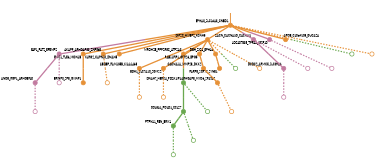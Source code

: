 strict digraph  {
graph[splines=false]; nodesep=0.7; rankdir=TB; ranksep=0.6; forcelabels=true; dpi=600; size=2.5;
0 [color="#e69138ff", fillcolor="#e69138ff", fixedsize=true, fontname=Lato, fontsize="12pt", height="0.25", label="", penwidth=3, shape=circle, style=filled, xlabel=EPHA3_SLC16A3_CNBD1];
1 [color="#c27ba0ff", fillcolor="#c27ba0ff", fixedsize=true, fontname=Lato, fontsize="12pt", height="0.25", label="", penwidth=3, shape=circle, style=filled, xlabel=E4F1_FAT2_EFEMP2];
3 [color="#e69138ff", fillcolor="#e69138ff", fixedsize=true, fontname=Lato, fontsize="12pt", height="0.25", label="", penwidth=3, shape=circle, style=filled, xlabel=EMC1_TLE6_MON1B];
8 [color="#e69138ff", fillcolor="#e69138ff", fixedsize=true, fontname=Lato, fontsize="12pt", height="0.25", label="", penwidth=3, shape=circle, style=filled, xlabel=AKAP9_ARHGAP33_ZNF568];
10 [color="#e69138ff", fillcolor="#e69138ff", fixedsize=true, fontname=Lato, fontsize="12pt", height="0.25", label="", penwidth=3, shape=circle, style=filled, xlabel=KLRG2_CAPN10_DNAH5];
13 [color="#e69138ff", fillcolor="#e69138ff", fixedsize=true, fontname=Lato, fontsize="12pt", height="0.25", label="", penwidth=3, shape=circle, style=filled, xlabel=DIP2C_HIVEP2_KCNH5];
14 [color="#c27ba0ff", fillcolor="#c27ba0ff", fixedsize=true, fontname=Lato, fontsize="12pt", height="0.25", label="", penwidth=3, shape=circle, style=filled, xlabel=ZACN_CACNA1G_CACNA1I];
15 [color="#c27ba0ff", fillcolor="#c27ba0ff", fixedsize=true, fontname=Lato, fontsize="12pt", height="0.25", label="", penwidth=3, shape=circle, style=filled, xlabel=LOC407835_TPRA1_IGSF10];
21 [color="#e69138ff", fillcolor="#e69138ff", fixedsize=true, fontname=Lato, fontsize="12pt", height="0.25", label="", penwidth=3, shape=circle, style=filled, xlabel=APOB_C10orf105_GUCA2A];
23 [color="#6aa84fff", fillcolor="#6aa84fff", fixedsize=true, fontname=Lato, fontsize="12pt", height="0.25", label="", penwidth=3, shape=circle, style=solid, xlabel=""];
33 [color="#e69138ff", fillcolor="#e69138ff", fixedsize=true, fontname=Lato, fontsize="12pt", height="0.25", label="", penwidth=3, shape=circle, style=solid, xlabel=""];
7 [color="#c27ba0ff", fillcolor="#c27ba0ff", fixedsize=true, fontname=Lato, fontsize="12pt", height="0.25", label="", penwidth=3, shape=circle, style=filled, xlabel=ANO8_RGP1_ARHGEF40];
28 [color="#c27ba0ff", fillcolor="#c27ba0ff", fixedsize=true, fontname=Lato, fontsize="12pt", height="0.25", label="", penwidth=3, shape=circle, style=solid, xlabel=""];
2 [color="#e69138ff", fillcolor="#e69138ff", fixedsize=true, fontname=Lato, fontsize="12pt", height="0.25", label="", penwidth=3, shape=circle, style=filled, xlabel=BRINP3_SP8_GVINP1];
4 [color="#e69138ff", fillcolor="#e69138ff", fixedsize=true, fontname=Lato, fontsize="12pt", height="0.25", label="", penwidth=3, shape=circle, style=filled, xlabel=ABI3BP_FAM135B_KIAA1468];
34 [color="#e69138ff", fillcolor="#e69138ff", fixedsize=true, fontname=Lato, fontsize="12pt", height="0.25", label="", penwidth=3, shape=circle, style=solid, xlabel=""];
5 [color="#c27ba0ff", fillcolor="#c27ba0ff", fixedsize=true, fontname=Lato, fontsize="12pt", height="0.25", label="", penwidth=3, shape=circle, style=filled, xlabel=DCDC2_ARMC5_SLC39A6];
29 [color="#c27ba0ff", fillcolor="#c27ba0ff", fixedsize=true, fontname=Lato, fontsize="12pt", height="0.25", label="", penwidth=3, shape=circle, style=solid, xlabel=""];
6 [color="#6aa84fff", fillcolor="#6aa84fff", fixedsize=true, fontname=Lato, fontsize="12pt", height="0.25", label="", penwidth=3, shape=circle, style=filled, xlabel=DNAH7_HERC4_PDZK1IP1];
11 [color="#6aa84fff", fillcolor="#6aa84fff", fixedsize=true, fontname=Lato, fontsize="12pt", height="0.25", label="", penwidth=3, shape=circle, style=filled, xlabel=COL5A1_POLD1_CCL27];
24 [color="#6aa84fff", fillcolor="#6aa84fff", fixedsize=true, fontname=Lato, fontsize="12pt", height="0.25", label="", penwidth=3, shape=circle, style=solid, xlabel=""];
30 [color="#c27ba0ff", fillcolor="#c27ba0ff", fixedsize=true, fontname=Lato, fontsize="12pt", height="0.25", label="", penwidth=3, shape=circle, style=solid, xlabel=""];
35 [color="#e69138ff", fillcolor="#e69138ff", fixedsize=true, fontname=Lato, fontsize="12pt", height="0.25", label="", penwidth=3, shape=circle, style=solid, xlabel=""];
9 [color="#e69138ff", fillcolor="#e69138ff", fixedsize=true, fontname=Lato, fontsize="12pt", height="0.25", label="", penwidth=3, shape=circle, style=filled, xlabel=BDH1_SLC7A10_SGMS2];
36 [color="#e69138ff", fillcolor="#e69138ff", fixedsize=true, fontname=Lato, fontsize="12pt", height="0.25", label="", penwidth=3, shape=circle, style=solid, xlabel=""];
17 [color="#6aa84fff", fillcolor="#6aa84fff", fixedsize=true, fontname=Lato, fontsize="12pt", height="0.25", label="", penwidth=3, shape=circle, style=filled, xlabel=PTPN11_REN_BRIX1];
25 [color="#6aa84fff", fillcolor="#6aa84fff", fixedsize=true, fontname=Lato, fontsize="12pt", height="0.25", label="", penwidth=3, shape=circle, style=solid, xlabel=""];
12 [color="#e69138ff", fillcolor="#e69138ff", fixedsize=true, fontname=Lato, fontsize="12pt", height="0.25", label="", penwidth=3, shape=circle, style=filled, xlabel=MROH2B_PPP2R5C_ATP2A3];
16 [color="#e69138ff", fillcolor="#e69138ff", fixedsize=true, fontname=Lato, fontsize="12pt", height="0.25", label="", penwidth=3, shape=circle, style=filled, xlabel=RAB11FIP1_GPR26_EPG5];
18 [color="#e69138ff", fillcolor="#e69138ff", fixedsize=true, fontname=Lato, fontsize="12pt", height="0.25", label="", penwidth=3, shape=circle, style=filled, xlabel=DBH_ZIC1_EPHA6];
26 [color="#6aa84fff", fillcolor="#6aa84fff", fixedsize=true, fontname=Lato, fontsize="12pt", height="0.25", label="", penwidth=3, shape=circle, style=solid, xlabel=""];
37 [color="#e69138ff", fillcolor="#e69138ff", fixedsize=true, fontname=Lato, fontsize="12pt", height="0.25", label="", penwidth=3, shape=circle, style=solid, xlabel=""];
31 [color="#c27ba0ff", fillcolor="#c27ba0ff", fixedsize=true, fontname=Lato, fontsize="12pt", height="0.25", label="", penwidth=3, shape=circle, style=solid, xlabel=""];
32 [color="#c27ba0ff", fillcolor="#c27ba0ff", fixedsize=true, fontname=Lato, fontsize="12pt", height="0.25", label="", penwidth=3, shape=circle, style=solid, xlabel=""];
20 [color="#e69138ff", fillcolor="#e69138ff", fixedsize=true, fontname=Lato, fontsize="12pt", height="0.25", label="", penwidth=3, shape=circle, style=filled, xlabel=CACNA1A_MMP28_DKK2];
27 [color="#6aa84fff", fillcolor="#6aa84fff", fixedsize=true, fontname=Lato, fontsize="12pt", height="0.25", label="", penwidth=3, shape=circle, style=solid, xlabel=""];
19 [color="#e69138ff", fillcolor="#e69138ff", fixedsize=true, fontname=Lato, fontsize="12pt", height="0.25", label="", penwidth=3, shape=circle, style=filled, xlabel=PARP8_SCRT2_SYNE1];
22 [color="#e69138ff", fillcolor="#e69138ff", fixedsize=true, fontname=Lato, fontsize="12pt", height="0.25", label="", penwidth=3, shape=circle, style=filled, xlabel=ARHGAP8_MYO6_SPATA7];
38 [color="#e69138ff", fillcolor="#e69138ff", fixedsize=true, fontname=Lato, fontsize="12pt", height="0.25", label="", penwidth=3, shape=circle, style=solid, xlabel=""];
normal [label="", penwidth=3, style=invis, xlabel=EPHA3_SLC16A3_CNBD1];
0 -> 1  [arrowsize=0, color="#e69138ff;0.5:#c27ba0ff", minlen="2.0", penwidth="5.5", style=solid];
0 -> 3  [arrowsize=0, color="#e69138ff;0.5:#e69138ff", minlen="2.0", penwidth="5.5", style=solid];
0 -> 8  [arrowsize=0, color="#e69138ff;0.5:#e69138ff", minlen="2.0", penwidth="5.5", style=solid];
0 -> 10  [arrowsize=0, color="#e69138ff;0.5:#e69138ff", minlen="2.0", penwidth="5.5", style=solid];
0 -> 13  [arrowsize=0, color="#e69138ff;0.5:#e69138ff", minlen="1.600000023841858", penwidth="5.5", style=solid];
0 -> 14  [arrowsize=0, color="#e69138ff;0.5:#c27ba0ff", minlen="1.4000000953674316", penwidth="5.5", style=solid];
0 -> 15  [arrowsize=0, color="#e69138ff;0.5:#c27ba0ff", minlen="1.4000000953674316", penwidth="5.5", style=solid];
0 -> 21  [arrowsize=0, color="#e69138ff;0.5:#e69138ff", minlen="1.2000000476837158", penwidth="5.5", style=solid];
0 -> 23  [arrowsize=0, color="#e69138ff;0.5:#6aa84fff", minlen="2.0", penwidth=5, style=dashed];
0 -> 33  [arrowsize=0, color="#e69138ff;0.5:#e69138ff", minlen="2.0", penwidth=5, style=dashed];
1 -> 7  [arrowsize=0, color="#c27ba0ff;0.5:#c27ba0ff", minlen="2.0", penwidth="5.5", style=solid];
1 -> 28  [arrowsize=0, color="#c27ba0ff;0.5:#c27ba0ff", minlen="2.0", penwidth=5, style=dashed];
3 -> 2  [arrowsize=0, color="#e69138ff;0.5:#e69138ff", minlen="2.0", penwidth="5.5", style=solid];
8 -> 35  [arrowsize=0, color="#e69138ff;0.5:#e69138ff", minlen="2.0", penwidth=5, style=dashed];
13 -> 4  [arrowsize=0, color="#e69138ff;0.5:#e69138ff", minlen="2.0", penwidth="5.5", style=solid];
13 -> 9  [arrowsize=0, color="#e69138ff;0.5:#e69138ff", minlen="2.0", penwidth="5.5", style=solid];
13 -> 12  [arrowsize=0, color="#e69138ff;0.5:#e69138ff", minlen="1.7999999523162842", penwidth="5.5", style=solid];
13 -> 16  [arrowsize=0, color="#e69138ff;0.5:#e69138ff", minlen="1.4000000953674316", penwidth="5.5", style=solid];
13 -> 18  [arrowsize=0, color="#e69138ff;0.5:#e69138ff", minlen="1.2000000476837158", penwidth="5.5", style=solid];
13 -> 26  [arrowsize=0, color="#e69138ff;0.5:#6aa84fff", minlen="2.0", penwidth=5, style=dashed];
13 -> 37  [arrowsize=0, color="#e69138ff;0.5:#e69138ff", minlen="2.0", penwidth=5, style=dashed];
14 -> 5  [arrowsize=0, color="#c27ba0ff;0.5:#c27ba0ff", minlen="2.0", penwidth="5.5", style=solid];
14 -> 31  [arrowsize=0, color="#c27ba0ff;0.5:#c27ba0ff", minlen="2.0", penwidth=5, style=dashed];
15 -> 32  [arrowsize=0, color="#c27ba0ff;0.5:#c27ba0ff", minlen="2.0", penwidth=5, style=dashed];
7 -> 30  [arrowsize=0, color="#c27ba0ff;0.5:#c27ba0ff", minlen="2.0", penwidth=5, style=dashed];
4 -> 34  [arrowsize=0, color="#e69138ff;0.5:#e69138ff", minlen="2.0", penwidth=5, style=dashed];
5 -> 29  [arrowsize=0, color="#c27ba0ff;0.5:#c27ba0ff", minlen="2.0", penwidth=5, style=dashed];
6 -> 11  [arrowsize=0, color="#6aa84fff;0.5:#6aa84fff", minlen="2.0", penwidth="5.5", style=solid];
6 -> 24  [arrowsize=0, color="#6aa84fff;0.5:#6aa84fff", minlen="2.0", penwidth=5, style=dashed];
11 -> 17  [arrowsize=0, color="#6aa84fff;0.5:#6aa84fff", minlen="1.4000000953674316", penwidth="5.5", style=solid];
11 -> 25  [arrowsize=0, color="#6aa84fff;0.5:#6aa84fff", minlen="2.0", penwidth=5, style=dashed];
9 -> 36  [arrowsize=0, color="#e69138ff;0.5:#e69138ff", minlen="2.0", penwidth=5, style=dashed];
17 -> 27  [arrowsize=0, color="#6aa84fff;0.5:#6aa84fff", minlen="2.0", penwidth=5, style=dashed];
12 -> 6  [arrowsize=0, color="#e69138ff;0.5:#6aa84fff", minlen="2.0", penwidth="5.5", style=solid];
16 -> 20  [arrowsize=0, color="#e69138ff;0.5:#e69138ff", minlen="1.2000000476837158", penwidth="5.5", style=solid];
18 -> 19  [arrowsize=0, color="#e69138ff;0.5:#e69138ff", minlen="1.2000000476837158", penwidth="5.5", style=solid];
20 -> 22  [arrowsize=0, color="#e69138ff;0.5:#e69138ff", minlen="1.0", penwidth="5.5", style=solid];
22 -> 38  [arrowsize=0, color="#e69138ff;0.5:#e69138ff", minlen="2.0", penwidth=5, style=dashed];
normal -> 0  [arrowsize=0, color="#e69138ff", label="", penwidth=4, style=solid];
}

